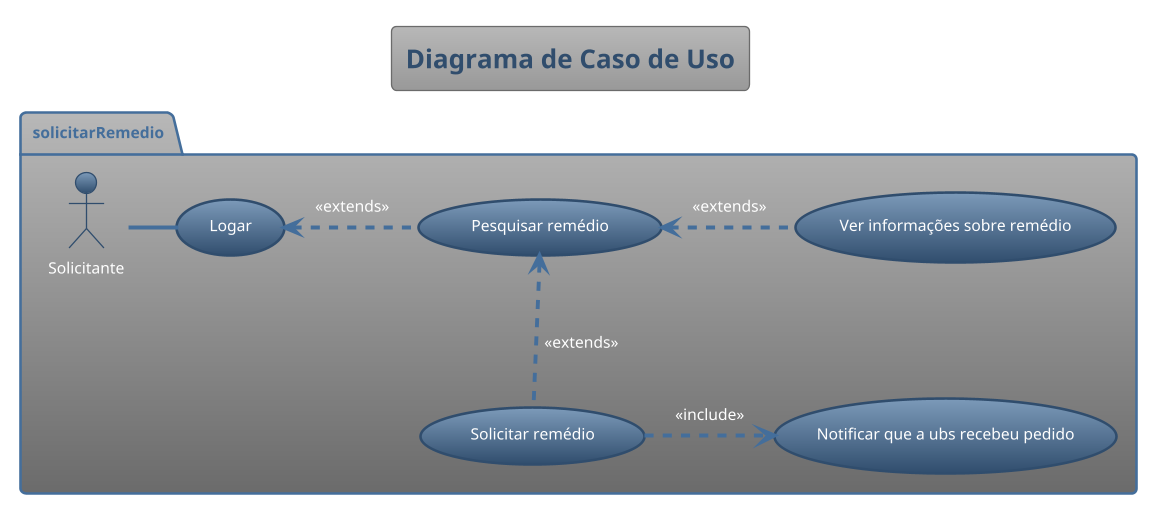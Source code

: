 @startuml

title Diagrama de Caso de Uso
!theme spacelab-white
scale 1.25

package solicitarRemedio{
actor Solicitante as sol
usecase "Logar" as log
usecase "Pesquisar remédio" as pr
usecase "Ver informações sobre remédio" as visr
usecase "Solicitar remédio" as sr
usecase "Notificar que a ubs recebeu pedido" as nurr
}

sol -r- log
pr .l.> log: <<extends>>
visr .l.> pr: <<extends>>
sr .u.> pr: <<extends>>
sr .r.> nurr: <<include>>

@enduml